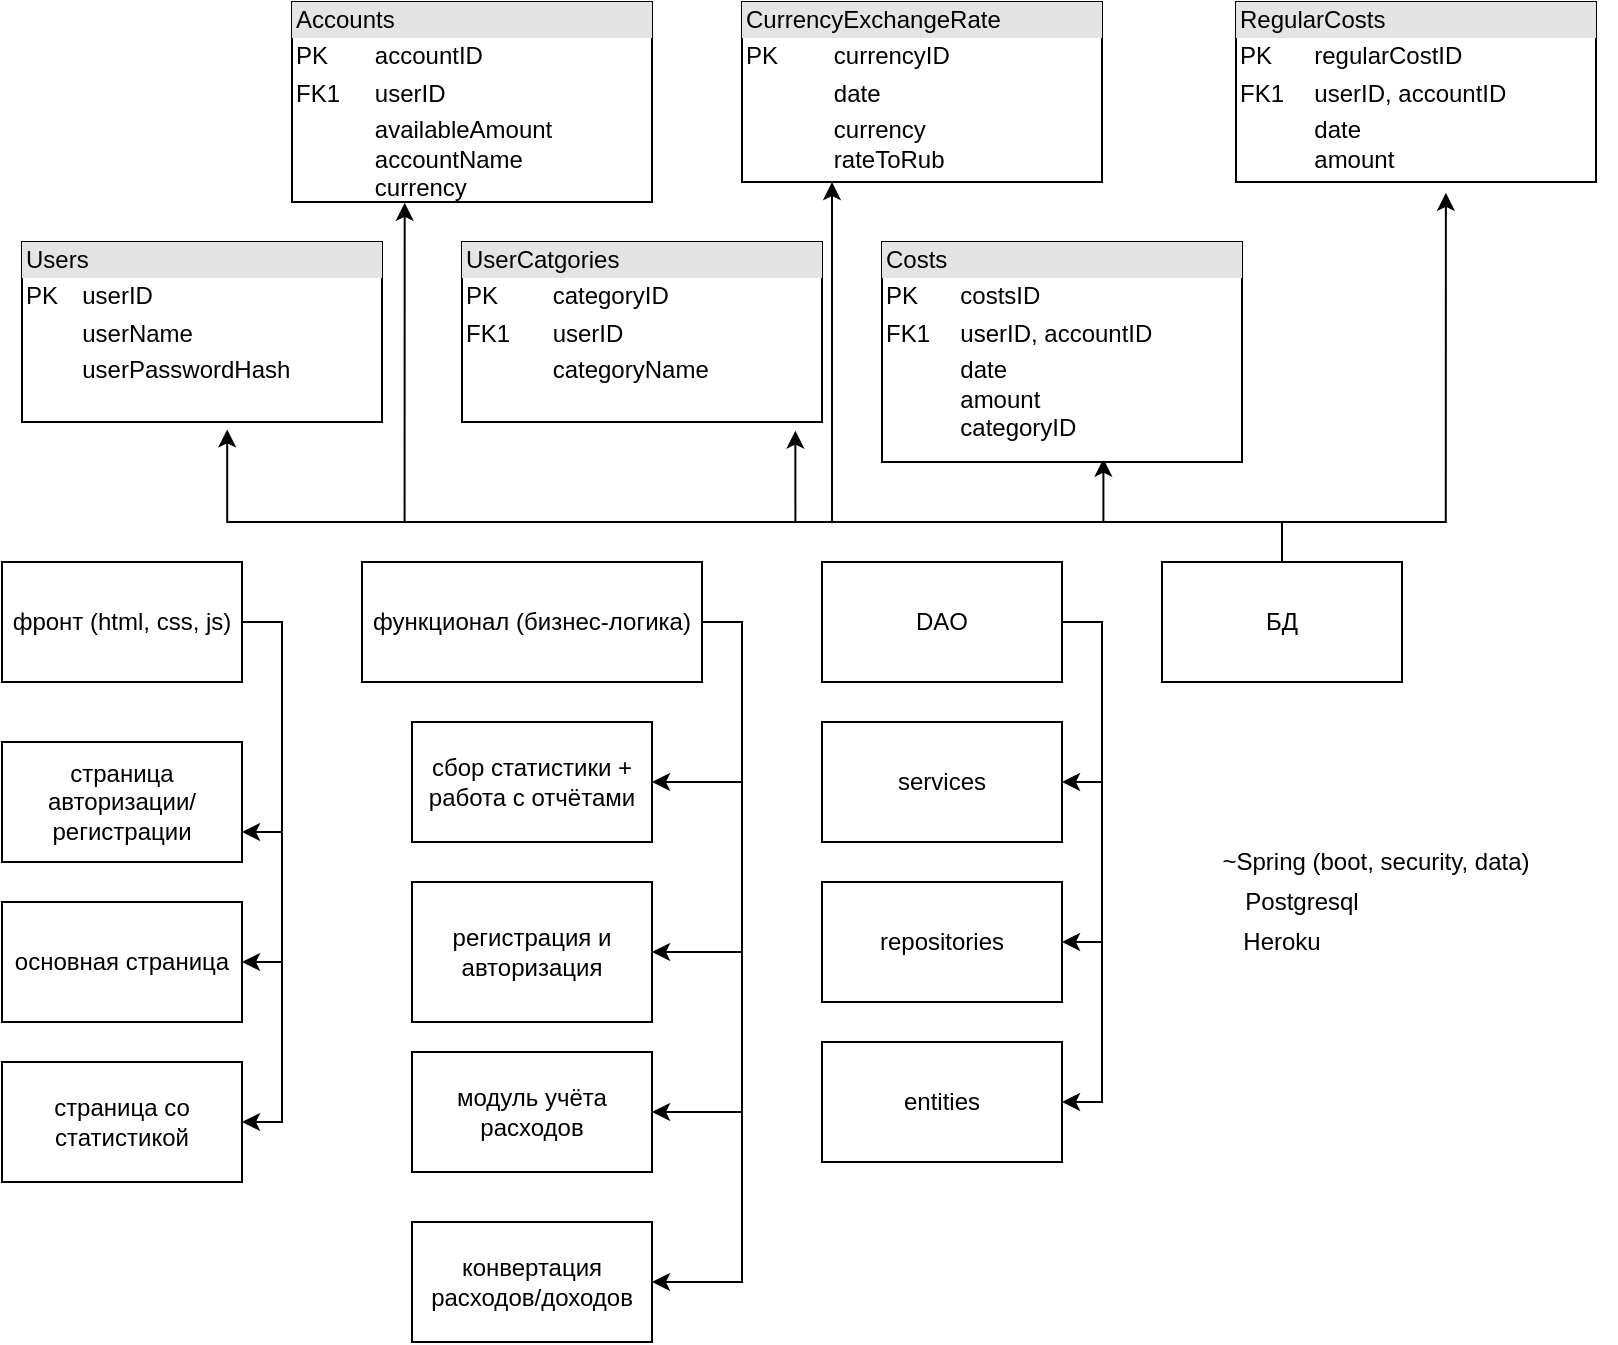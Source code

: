 <mxfile version="14.4.7" type="github">
  <diagram id="C5RBs43oDa-KdzZeNtuy" name="Page-1">
    <mxGraphModel dx="920" dy="525" grid="1" gridSize="10" guides="1" tooltips="1" connect="1" arrows="1" fold="1" page="1" pageScale="1" pageWidth="827" pageHeight="1169" math="0" shadow="0">
      <root>
        <mxCell id="WIyWlLk6GJQsqaUBKTNV-0" />
        <mxCell id="WIyWlLk6GJQsqaUBKTNV-1" parent="WIyWlLk6GJQsqaUBKTNV-0" />
        <mxCell id="IeXWyeK_BcJZAvRgLYzY-0" value="&lt;div style=&quot;box-sizing: border-box ; width: 100% ; background: #e4e4e4 ; padding: 2px&quot;&gt;Users&lt;/div&gt;&lt;table style=&quot;width: 100% ; font-size: 1em&quot; cellpadding=&quot;2&quot; cellspacing=&quot;0&quot;&gt;&lt;tbody&gt;&lt;tr&gt;&lt;td&gt;PK&lt;/td&gt;&lt;td&gt;userID&lt;/td&gt;&lt;/tr&gt;&lt;tr&gt;&lt;td&gt;&lt;br&gt;&lt;/td&gt;&lt;td&gt;userName&lt;/td&gt;&lt;/tr&gt;&lt;tr&gt;&lt;td&gt;&lt;/td&gt;&lt;td&gt;userPasswordHash&lt;br&gt;&lt;br&gt;&lt;/td&gt;&lt;/tr&gt;&lt;/tbody&gt;&lt;/table&gt;" style="verticalAlign=top;align=left;overflow=fill;html=1;" parent="WIyWlLk6GJQsqaUBKTNV-1" vertex="1">
          <mxGeometry x="30" y="120" width="180" height="90" as="geometry" />
        </mxCell>
        <mxCell id="CAWYNCKiT4hpbYnaXux7-30" style="edgeStyle=orthogonalEdgeStyle;rounded=0;orthogonalLoop=1;jettySize=auto;html=1;exitX=1;exitY=0.5;exitDx=0;exitDy=0;entryX=1;entryY=0.75;entryDx=0;entryDy=0;" parent="WIyWlLk6GJQsqaUBKTNV-1" source="IeXWyeK_BcJZAvRgLYzY-10" target="CAWYNCKiT4hpbYnaXux7-27" edge="1">
          <mxGeometry relative="1" as="geometry" />
        </mxCell>
        <mxCell id="CAWYNCKiT4hpbYnaXux7-31" style="edgeStyle=orthogonalEdgeStyle;rounded=0;orthogonalLoop=1;jettySize=auto;html=1;exitX=1;exitY=0.5;exitDx=0;exitDy=0;entryX=1;entryY=0.5;entryDx=0;entryDy=0;" parent="WIyWlLk6GJQsqaUBKTNV-1" source="IeXWyeK_BcJZAvRgLYzY-10" target="CAWYNCKiT4hpbYnaXux7-28" edge="1">
          <mxGeometry relative="1" as="geometry" />
        </mxCell>
        <mxCell id="CAWYNCKiT4hpbYnaXux7-32" style="edgeStyle=orthogonalEdgeStyle;rounded=0;orthogonalLoop=1;jettySize=auto;html=1;exitX=1;exitY=0.5;exitDx=0;exitDy=0;entryX=1;entryY=0.5;entryDx=0;entryDy=0;" parent="WIyWlLk6GJQsqaUBKTNV-1" source="IeXWyeK_BcJZAvRgLYzY-10" target="CAWYNCKiT4hpbYnaXux7-29" edge="1">
          <mxGeometry relative="1" as="geometry" />
        </mxCell>
        <mxCell id="IeXWyeK_BcJZAvRgLYzY-10" value="фронт (html, css, js)" style="rounded=0;whiteSpace=wrap;html=1;" parent="WIyWlLk6GJQsqaUBKTNV-1" vertex="1">
          <mxGeometry x="20" y="280" width="120" height="60" as="geometry" />
        </mxCell>
        <mxCell id="CAWYNCKiT4hpbYnaXux7-9" style="edgeStyle=orthogonalEdgeStyle;rounded=0;orthogonalLoop=1;jettySize=auto;html=1;entryX=0.615;entryY=0.985;entryDx=0;entryDy=0;entryPerimeter=0;" parent="WIyWlLk6GJQsqaUBKTNV-1" source="IeXWyeK_BcJZAvRgLYzY-11" target="CAWYNCKiT4hpbYnaXux7-4" edge="1">
          <mxGeometry relative="1" as="geometry">
            <Array as="points">
              <mxPoint x="660" y="260" />
              <mxPoint x="571" y="260" />
            </Array>
          </mxGeometry>
        </mxCell>
        <mxCell id="CAWYNCKiT4hpbYnaXux7-11" style="edgeStyle=orthogonalEdgeStyle;rounded=0;orthogonalLoop=1;jettySize=auto;html=1;entryX=0.926;entryY=1.048;entryDx=0;entryDy=0;entryPerimeter=0;" parent="WIyWlLk6GJQsqaUBKTNV-1" source="IeXWyeK_BcJZAvRgLYzY-11" target="CAWYNCKiT4hpbYnaXux7-6" edge="1">
          <mxGeometry relative="1" as="geometry">
            <Array as="points">
              <mxPoint x="660" y="260" />
              <mxPoint x="417" y="260" />
            </Array>
          </mxGeometry>
        </mxCell>
        <mxCell id="CAWYNCKiT4hpbYnaXux7-12" style="edgeStyle=orthogonalEdgeStyle;rounded=0;orthogonalLoop=1;jettySize=auto;html=1;entryX=0.57;entryY=1.041;entryDx=0;entryDy=0;entryPerimeter=0;" parent="WIyWlLk6GJQsqaUBKTNV-1" source="IeXWyeK_BcJZAvRgLYzY-11" target="IeXWyeK_BcJZAvRgLYzY-0" edge="1">
          <mxGeometry relative="1" as="geometry">
            <Array as="points">
              <mxPoint x="660" y="260" />
              <mxPoint x="133" y="260" />
            </Array>
          </mxGeometry>
        </mxCell>
        <mxCell id="BFWrryXwRMiqhESKs832-1" style="edgeStyle=orthogonalEdgeStyle;rounded=0;orthogonalLoop=1;jettySize=auto;html=1;exitX=0.5;exitY=0;exitDx=0;exitDy=0;entryX=0.313;entryY=1.004;entryDx=0;entryDy=0;entryPerimeter=0;" edge="1" parent="WIyWlLk6GJQsqaUBKTNV-1" source="IeXWyeK_BcJZAvRgLYzY-11" target="BFWrryXwRMiqhESKs832-0">
          <mxGeometry relative="1" as="geometry">
            <Array as="points">
              <mxPoint x="660" y="260" />
              <mxPoint x="221" y="260" />
            </Array>
          </mxGeometry>
        </mxCell>
        <mxCell id="BFWrryXwRMiqhESKs832-4" style="edgeStyle=orthogonalEdgeStyle;rounded=0;orthogonalLoop=1;jettySize=auto;html=1;exitX=0.5;exitY=0;exitDx=0;exitDy=0;entryX=0.25;entryY=1;entryDx=0;entryDy=0;" edge="1" parent="WIyWlLk6GJQsqaUBKTNV-1" source="IeXWyeK_BcJZAvRgLYzY-11" target="BFWrryXwRMiqhESKs832-3">
          <mxGeometry relative="1" as="geometry">
            <Array as="points">
              <mxPoint x="660" y="260" />
              <mxPoint x="435" y="260" />
            </Array>
          </mxGeometry>
        </mxCell>
        <mxCell id="BFWrryXwRMiqhESKs832-6" style="edgeStyle=orthogonalEdgeStyle;rounded=0;orthogonalLoop=1;jettySize=auto;html=1;exitX=0.5;exitY=0;exitDx=0;exitDy=0;entryX=0.583;entryY=1.06;entryDx=0;entryDy=0;entryPerimeter=0;" edge="1" parent="WIyWlLk6GJQsqaUBKTNV-1" source="IeXWyeK_BcJZAvRgLYzY-11" target="BFWrryXwRMiqhESKs832-5">
          <mxGeometry relative="1" as="geometry">
            <Array as="points">
              <mxPoint x="660" y="260" />
              <mxPoint x="742" y="260" />
            </Array>
          </mxGeometry>
        </mxCell>
        <mxCell id="IeXWyeK_BcJZAvRgLYzY-11" value="БД" style="rounded=0;whiteSpace=wrap;html=1;" parent="WIyWlLk6GJQsqaUBKTNV-1" vertex="1">
          <mxGeometry x="600" y="280" width="120" height="60" as="geometry" />
        </mxCell>
        <mxCell id="CAWYNCKiT4hpbYnaXux7-34" style="edgeStyle=orthogonalEdgeStyle;rounded=0;orthogonalLoop=1;jettySize=auto;html=1;exitX=1;exitY=0.5;exitDx=0;exitDy=0;entryX=1;entryY=0.5;entryDx=0;entryDy=0;" parent="WIyWlLk6GJQsqaUBKTNV-1" source="IeXWyeK_BcJZAvRgLYzY-15" target="CAWYNCKiT4hpbYnaXux7-15" edge="1">
          <mxGeometry relative="1" as="geometry" />
        </mxCell>
        <mxCell id="CAWYNCKiT4hpbYnaXux7-35" style="edgeStyle=orthogonalEdgeStyle;rounded=0;orthogonalLoop=1;jettySize=auto;html=1;exitX=1;exitY=0.5;exitDx=0;exitDy=0;entryX=1;entryY=0.5;entryDx=0;entryDy=0;" parent="WIyWlLk6GJQsqaUBKTNV-1" source="IeXWyeK_BcJZAvRgLYzY-15" target="CAWYNCKiT4hpbYnaXux7-19" edge="1">
          <mxGeometry relative="1" as="geometry" />
        </mxCell>
        <mxCell id="CAWYNCKiT4hpbYnaXux7-36" style="edgeStyle=orthogonalEdgeStyle;rounded=0;orthogonalLoop=1;jettySize=auto;html=1;exitX=1;exitY=0.5;exitDx=0;exitDy=0;entryX=1;entryY=0.5;entryDx=0;entryDy=0;" parent="WIyWlLk6GJQsqaUBKTNV-1" source="IeXWyeK_BcJZAvRgLYzY-15" target="CAWYNCKiT4hpbYnaXux7-33" edge="1">
          <mxGeometry relative="1" as="geometry" />
        </mxCell>
        <mxCell id="CAWYNCKiT4hpbYnaXux7-40" style="edgeStyle=orthogonalEdgeStyle;rounded=0;orthogonalLoop=1;jettySize=auto;html=1;exitX=1;exitY=0.5;exitDx=0;exitDy=0;entryX=1;entryY=0.5;entryDx=0;entryDy=0;" parent="WIyWlLk6GJQsqaUBKTNV-1" source="IeXWyeK_BcJZAvRgLYzY-15" target="CAWYNCKiT4hpbYnaXux7-39" edge="1">
          <mxGeometry relative="1" as="geometry" />
        </mxCell>
        <mxCell id="IeXWyeK_BcJZAvRgLYzY-15" value="функционал (бизнес-логика)" style="rounded=0;whiteSpace=wrap;html=1;" parent="WIyWlLk6GJQsqaUBKTNV-1" vertex="1">
          <mxGeometry x="200" y="280" width="170" height="60" as="geometry" />
        </mxCell>
        <mxCell id="IeXWyeK_BcJZAvRgLYzY-18" value="~Spring (boot, security, data)" style="text;html=1;strokeColor=none;fillColor=none;align=center;verticalAlign=middle;whiteSpace=wrap;rounded=0;" parent="WIyWlLk6GJQsqaUBKTNV-1" vertex="1">
          <mxGeometry x="587" y="420" width="240" height="20" as="geometry" />
        </mxCell>
        <mxCell id="IeXWyeK_BcJZAvRgLYzY-21" value="Postgresql" style="text;html=1;strokeColor=none;fillColor=none;align=center;verticalAlign=middle;whiteSpace=wrap;rounded=0;" parent="WIyWlLk6GJQsqaUBKTNV-1" vertex="1">
          <mxGeometry x="650" y="440" width="40" height="20" as="geometry" />
        </mxCell>
        <mxCell id="CAWYNCKiT4hpbYnaXux7-4" value="&lt;div style=&quot;box-sizing: border-box ; width: 100% ; background: #e4e4e4 ; padding: 2px&quot;&gt;Costs&lt;/div&gt;&lt;table style=&quot;width: 100% ; font-size: 1em&quot; cellpadding=&quot;2&quot; cellspacing=&quot;0&quot;&gt;&lt;tbody&gt;&lt;tr&gt;&lt;td&gt;PK&lt;/td&gt;&lt;td&gt;costsID&lt;/td&gt;&lt;/tr&gt;&lt;tr&gt;&lt;td&gt;FK1&lt;/td&gt;&lt;td&gt;userID, accountID&lt;/td&gt;&lt;/tr&gt;&lt;tr&gt;&lt;td&gt;&lt;/td&gt;&lt;td&gt;date&lt;br&gt;amount&lt;br&gt;categoryID&lt;br&gt;&lt;br&gt;&lt;/td&gt;&lt;/tr&gt;&lt;/tbody&gt;&lt;/table&gt;" style="verticalAlign=top;align=left;overflow=fill;html=1;" parent="WIyWlLk6GJQsqaUBKTNV-1" vertex="1">
          <mxGeometry x="460" y="120" width="180" height="110" as="geometry" />
        </mxCell>
        <mxCell id="CAWYNCKiT4hpbYnaXux7-6" value="&lt;div style=&quot;box-sizing: border-box ; width: 100% ; background: #e4e4e4 ; padding: 2px&quot;&gt;UserCatgories&lt;/div&gt;&lt;table style=&quot;width: 100% ; font-size: 1em&quot; cellpadding=&quot;2&quot; cellspacing=&quot;0&quot;&gt;&lt;tbody&gt;&lt;tr&gt;&lt;td&gt;PK&lt;/td&gt;&lt;td&gt;categoryID&lt;/td&gt;&lt;/tr&gt;&lt;tr&gt;&lt;td&gt;FK1&lt;/td&gt;&lt;td&gt;userID&lt;/td&gt;&lt;/tr&gt;&lt;tr&gt;&lt;td&gt;&lt;/td&gt;&lt;td&gt;categoryName&lt;/td&gt;&lt;/tr&gt;&lt;/tbody&gt;&lt;/table&gt;" style="verticalAlign=top;align=left;overflow=fill;html=1;" parent="WIyWlLk6GJQsqaUBKTNV-1" vertex="1">
          <mxGeometry x="250" y="120" width="180" height="90" as="geometry" />
        </mxCell>
        <mxCell id="CAWYNCKiT4hpbYnaXux7-15" value="сбор статистики + работа с отчётами" style="rounded=0;whiteSpace=wrap;html=1;" parent="WIyWlLk6GJQsqaUBKTNV-1" vertex="1">
          <mxGeometry x="225" y="360" width="120" height="60" as="geometry" />
        </mxCell>
        <mxCell id="CAWYNCKiT4hpbYnaXux7-24" style="edgeStyle=orthogonalEdgeStyle;rounded=0;orthogonalLoop=1;jettySize=auto;html=1;exitX=1;exitY=0.5;exitDx=0;exitDy=0;entryX=1;entryY=0.5;entryDx=0;entryDy=0;" parent="WIyWlLk6GJQsqaUBKTNV-1" source="CAWYNCKiT4hpbYnaXux7-16" target="CAWYNCKiT4hpbYnaXux7-21" edge="1">
          <mxGeometry relative="1" as="geometry" />
        </mxCell>
        <mxCell id="CAWYNCKiT4hpbYnaXux7-25" style="edgeStyle=orthogonalEdgeStyle;rounded=0;orthogonalLoop=1;jettySize=auto;html=1;exitX=1;exitY=0.5;exitDx=0;exitDy=0;entryX=1;entryY=0.5;entryDx=0;entryDy=0;" parent="WIyWlLk6GJQsqaUBKTNV-1" source="CAWYNCKiT4hpbYnaXux7-16" target="CAWYNCKiT4hpbYnaXux7-22" edge="1">
          <mxGeometry relative="1" as="geometry" />
        </mxCell>
        <mxCell id="CAWYNCKiT4hpbYnaXux7-26" style="edgeStyle=orthogonalEdgeStyle;rounded=0;orthogonalLoop=1;jettySize=auto;html=1;exitX=1;exitY=0.5;exitDx=0;exitDy=0;entryX=1;entryY=0.5;entryDx=0;entryDy=0;" parent="WIyWlLk6GJQsqaUBKTNV-1" source="CAWYNCKiT4hpbYnaXux7-16" target="CAWYNCKiT4hpbYnaXux7-23" edge="1">
          <mxGeometry relative="1" as="geometry" />
        </mxCell>
        <mxCell id="CAWYNCKiT4hpbYnaXux7-16" value="DAO" style="rounded=0;whiteSpace=wrap;html=1;" parent="WIyWlLk6GJQsqaUBKTNV-1" vertex="1">
          <mxGeometry x="430" y="280" width="120" height="60" as="geometry" />
        </mxCell>
        <mxCell id="CAWYNCKiT4hpbYnaXux7-19" value="регистрация и авторизация" style="rounded=0;whiteSpace=wrap;html=1;" parent="WIyWlLk6GJQsqaUBKTNV-1" vertex="1">
          <mxGeometry x="225" y="440" width="120" height="70" as="geometry" />
        </mxCell>
        <mxCell id="CAWYNCKiT4hpbYnaXux7-21" value="services" style="rounded=0;whiteSpace=wrap;html=1;" parent="WIyWlLk6GJQsqaUBKTNV-1" vertex="1">
          <mxGeometry x="430" y="360" width="120" height="60" as="geometry" />
        </mxCell>
        <mxCell id="CAWYNCKiT4hpbYnaXux7-22" value="repositories" style="rounded=0;whiteSpace=wrap;html=1;" parent="WIyWlLk6GJQsqaUBKTNV-1" vertex="1">
          <mxGeometry x="430" y="440" width="120" height="60" as="geometry" />
        </mxCell>
        <mxCell id="CAWYNCKiT4hpbYnaXux7-23" value="entities" style="rounded=0;whiteSpace=wrap;html=1;" parent="WIyWlLk6GJQsqaUBKTNV-1" vertex="1">
          <mxGeometry x="430" y="520" width="120" height="60" as="geometry" />
        </mxCell>
        <mxCell id="CAWYNCKiT4hpbYnaXux7-27" value="страница авторизации/регистрации" style="rounded=0;whiteSpace=wrap;html=1;" parent="WIyWlLk6GJQsqaUBKTNV-1" vertex="1">
          <mxGeometry x="20" y="370" width="120" height="60" as="geometry" />
        </mxCell>
        <mxCell id="CAWYNCKiT4hpbYnaXux7-28" value="основная страница" style="rounded=0;whiteSpace=wrap;html=1;" parent="WIyWlLk6GJQsqaUBKTNV-1" vertex="1">
          <mxGeometry x="20" y="450" width="120" height="60" as="geometry" />
        </mxCell>
        <mxCell id="CAWYNCKiT4hpbYnaXux7-29" value="страница со статистикой" style="rounded=0;whiteSpace=wrap;html=1;" parent="WIyWlLk6GJQsqaUBKTNV-1" vertex="1">
          <mxGeometry x="20" y="530" width="120" height="60" as="geometry" />
        </mxCell>
        <mxCell id="CAWYNCKiT4hpbYnaXux7-33" value="модуль учёта расходов" style="rounded=0;whiteSpace=wrap;html=1;" parent="WIyWlLk6GJQsqaUBKTNV-1" vertex="1">
          <mxGeometry x="225" y="525" width="120" height="60" as="geometry" />
        </mxCell>
        <mxCell id="CAWYNCKiT4hpbYnaXux7-39" value="конвертация расходов/доходов" style="rounded=0;whiteSpace=wrap;html=1;" parent="WIyWlLk6GJQsqaUBKTNV-1" vertex="1">
          <mxGeometry x="225" y="610" width="120" height="60" as="geometry" />
        </mxCell>
        <mxCell id="BFWrryXwRMiqhESKs832-0" value="&lt;div style=&quot;box-sizing: border-box ; width: 100% ; background: #e4e4e4 ; padding: 2px&quot;&gt;Accounts&lt;/div&gt;&lt;table style=&quot;width: 100% ; font-size: 1em&quot; cellpadding=&quot;2&quot; cellspacing=&quot;0&quot;&gt;&lt;tbody&gt;&lt;tr&gt;&lt;td&gt;PK&lt;/td&gt;&lt;td&gt;accountID&lt;/td&gt;&lt;/tr&gt;&lt;tr&gt;&lt;td&gt;FK1&lt;/td&gt;&lt;td&gt;userID&lt;/td&gt;&lt;/tr&gt;&lt;tr&gt;&lt;td&gt;&lt;/td&gt;&lt;td&gt;availableAmount&lt;br&gt;accountName&lt;br&gt;currency&lt;/td&gt;&lt;/tr&gt;&lt;/tbody&gt;&lt;/table&gt;" style="verticalAlign=top;align=left;overflow=fill;html=1;" vertex="1" parent="WIyWlLk6GJQsqaUBKTNV-1">
          <mxGeometry x="165" width="180" height="100" as="geometry" />
        </mxCell>
        <mxCell id="BFWrryXwRMiqhESKs832-3" value="&lt;div style=&quot;box-sizing: border-box ; width: 100% ; background: #e4e4e4 ; padding: 2px&quot;&gt;CurrencyExchangeRate&lt;/div&gt;&lt;table style=&quot;width: 100% ; font-size: 1em&quot; cellpadding=&quot;2&quot; cellspacing=&quot;0&quot;&gt;&lt;tbody&gt;&lt;tr&gt;&lt;td&gt;PK&lt;/td&gt;&lt;td&gt;currencyID&lt;/td&gt;&lt;/tr&gt;&lt;tr&gt;&lt;td&gt;&lt;br&gt;&lt;/td&gt;&lt;td&gt;date&lt;/td&gt;&lt;/tr&gt;&lt;tr&gt;&lt;td&gt;&lt;/td&gt;&lt;td&gt;currency&lt;br&gt;rateToRub&lt;/td&gt;&lt;/tr&gt;&lt;/tbody&gt;&lt;/table&gt;" style="verticalAlign=top;align=left;overflow=fill;html=1;" vertex="1" parent="WIyWlLk6GJQsqaUBKTNV-1">
          <mxGeometry x="390" width="180" height="90" as="geometry" />
        </mxCell>
        <mxCell id="BFWrryXwRMiqhESKs832-5" value="&lt;div style=&quot;box-sizing: border-box ; width: 100% ; background: #e4e4e4 ; padding: 2px&quot;&gt;RegularCosts&lt;/div&gt;&lt;table style=&quot;width: 100% ; font-size: 1em&quot; cellpadding=&quot;2&quot; cellspacing=&quot;0&quot;&gt;&lt;tbody&gt;&lt;tr&gt;&lt;td&gt;PK&lt;/td&gt;&lt;td&gt;regularCostID&lt;/td&gt;&lt;/tr&gt;&lt;tr&gt;&lt;td&gt;FK1&lt;/td&gt;&lt;td&gt;userID, accountID&lt;/td&gt;&lt;/tr&gt;&lt;tr&gt;&lt;td&gt;&lt;/td&gt;&lt;td&gt;date&lt;br&gt;amount&lt;/td&gt;&lt;/tr&gt;&lt;/tbody&gt;&lt;/table&gt;" style="verticalAlign=top;align=left;overflow=fill;html=1;" vertex="1" parent="WIyWlLk6GJQsqaUBKTNV-1">
          <mxGeometry x="637" width="180" height="90" as="geometry" />
        </mxCell>
        <mxCell id="BFWrryXwRMiqhESKs832-8" value="Heroku" style="text;html=1;strokeColor=none;fillColor=none;align=center;verticalAlign=middle;whiteSpace=wrap;rounded=0;" vertex="1" parent="WIyWlLk6GJQsqaUBKTNV-1">
          <mxGeometry x="640" y="460" width="40" height="20" as="geometry" />
        </mxCell>
      </root>
    </mxGraphModel>
  </diagram>
</mxfile>
